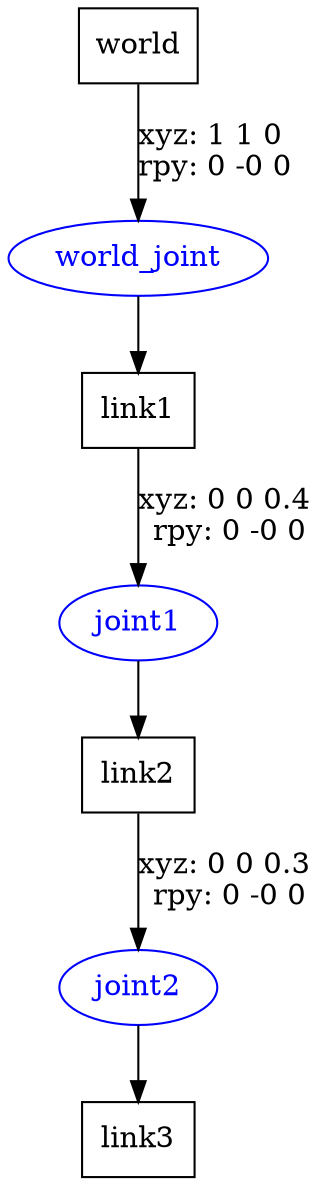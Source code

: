 digraph G {
node [shape=box];
"world" [label="world"];
"link1" [label="link1"];
"link2" [label="link2"];
"link3" [label="link3"];
node [shape=ellipse, color=blue, fontcolor=blue];
"world" -> "world_joint" [label="xyz: 1 1 0 \nrpy: 0 -0 0"]
"world_joint" -> "link1"
"link1" -> "joint1" [label="xyz: 0 0 0.4 \nrpy: 0 -0 0"]
"joint1" -> "link2"
"link2" -> "joint2" [label="xyz: 0 0 0.3 \nrpy: 0 -0 0"]
"joint2" -> "link3"
}
